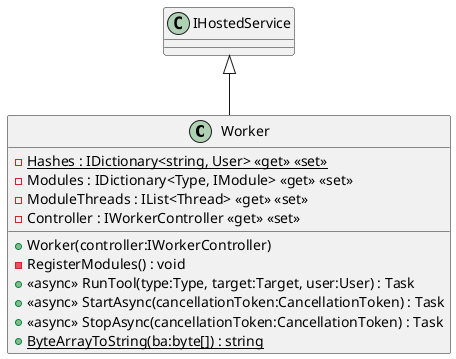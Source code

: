@startuml
class Worker {
    - {static} Hashes : IDictionary<string, User> <<get>> <<set>>
    - Modules : IDictionary<Type, IModule> <<get>> <<set>>
    - ModuleThreads : IList<Thread> <<get>> <<set>>
    - Controller : IWorkerController <<get>> <<set>>
    + Worker(controller:IWorkerController)
    - RegisterModules() : void
    + <<async>> RunTool(type:Type, target:Target, user:User) : Task
    + <<async>> StartAsync(cancellationToken:CancellationToken) : Task
    + <<async>> StopAsync(cancellationToken:CancellationToken) : Task
    + {static} ByteArrayToString(ba:byte[]) : string
}
IHostedService <|-- Worker
@enduml
